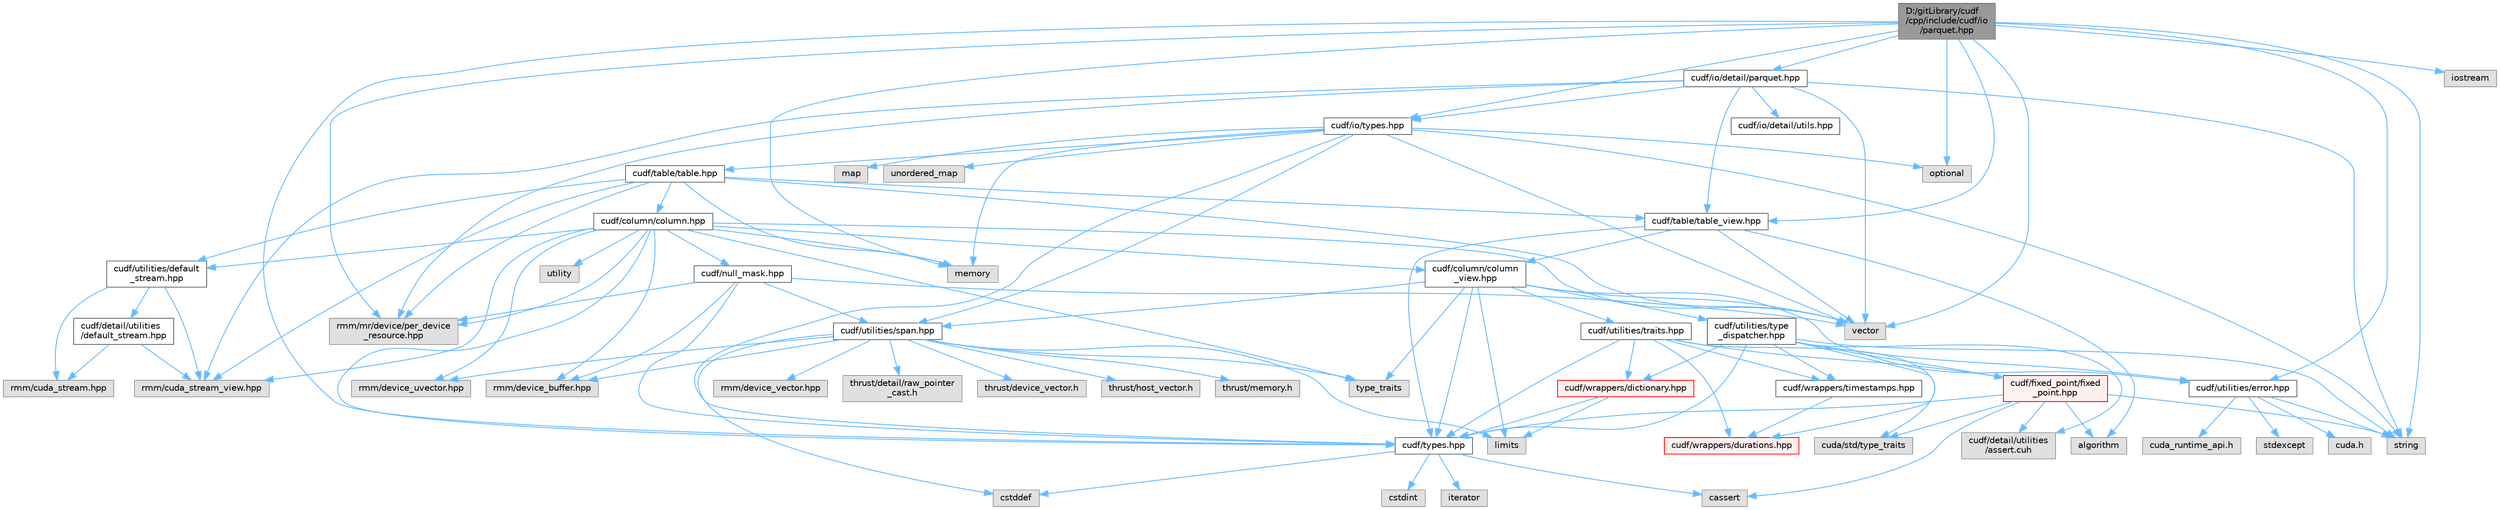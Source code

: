 digraph "D:/gitLibrary/cudf/cpp/include/cudf/io/parquet.hpp"
{
 // LATEX_PDF_SIZE
  bgcolor="transparent";
  edge [fontname=Helvetica,fontsize=10,labelfontname=Helvetica,labelfontsize=10];
  node [fontname=Helvetica,fontsize=10,shape=box,height=0.2,width=0.4];
  Node1 [id="Node000001",label="D:/gitLibrary/cudf\l/cpp/include/cudf/io\l/parquet.hpp",height=0.2,width=0.4,color="gray40", fillcolor="grey60", style="filled", fontcolor="black",tooltip=" "];
  Node1 -> Node2 [id="edge110_Node000001_Node000002",color="steelblue1",style="solid",tooltip=" "];
  Node2 [id="Node000002",label="cudf/io/detail/parquet.hpp",height=0.2,width=0.4,color="grey40", fillcolor="white", style="filled",URL="$detail_2parquet_8hpp.html",tooltip=" "];
  Node2 -> Node3 [id="edge111_Node000002_Node000003",color="steelblue1",style="solid",tooltip=" "];
  Node3 [id="Node000003",label="cudf/io/detail/utils.hpp",height=0.2,width=0.4,color="grey40", fillcolor="white", style="filled",URL="$utils_8hpp.html",tooltip=" "];
  Node2 -> Node4 [id="edge112_Node000002_Node000004",color="steelblue1",style="solid",tooltip=" "];
  Node4 [id="Node000004",label="cudf/io/types.hpp",height=0.2,width=0.4,color="grey40", fillcolor="white", style="filled",URL="$io_2types_8hpp.html",tooltip="cuDF-IO API type definitions"];
  Node4 -> Node5 [id="edge113_Node000004_Node000005",color="steelblue1",style="solid",tooltip=" "];
  Node5 [id="Node000005",label="cudf/table/table.hpp",height=0.2,width=0.4,color="grey40", fillcolor="white", style="filled",URL="$table_8hpp.html",tooltip="Class definition for cudf::table"];
  Node5 -> Node6 [id="edge114_Node000005_Node000006",color="steelblue1",style="solid",tooltip=" "];
  Node6 [id="Node000006",label="cudf/column/column.hpp",height=0.2,width=0.4,color="grey40", fillcolor="white", style="filled",URL="$column_8hpp.html",tooltip="Class definition for cudf::column"];
  Node6 -> Node7 [id="edge115_Node000006_Node000007",color="steelblue1",style="solid",tooltip=" "];
  Node7 [id="Node000007",label="cudf/column/column\l_view.hpp",height=0.2,width=0.4,color="grey40", fillcolor="white", style="filled",URL="$column__view_8hpp.html",tooltip="column view class definitions"];
  Node7 -> Node8 [id="edge116_Node000007_Node000008",color="steelblue1",style="solid",tooltip=" "];
  Node8 [id="Node000008",label="cudf/types.hpp",height=0.2,width=0.4,color="grey40", fillcolor="white", style="filled",URL="$types_8hpp.html",tooltip="Type declarations for libcudf."];
  Node8 -> Node9 [id="edge117_Node000008_Node000009",color="steelblue1",style="solid",tooltip=" "];
  Node9 [id="Node000009",label="cassert",height=0.2,width=0.4,color="grey60", fillcolor="#E0E0E0", style="filled",tooltip=" "];
  Node8 -> Node10 [id="edge118_Node000008_Node000010",color="steelblue1",style="solid",tooltip=" "];
  Node10 [id="Node000010",label="cstddef",height=0.2,width=0.4,color="grey60", fillcolor="#E0E0E0", style="filled",tooltip=" "];
  Node8 -> Node11 [id="edge119_Node000008_Node000011",color="steelblue1",style="solid",tooltip=" "];
  Node11 [id="Node000011",label="cstdint",height=0.2,width=0.4,color="grey60", fillcolor="#E0E0E0", style="filled",tooltip=" "];
  Node8 -> Node12 [id="edge120_Node000008_Node000012",color="steelblue1",style="solid",tooltip=" "];
  Node12 [id="Node000012",label="iterator",height=0.2,width=0.4,color="grey60", fillcolor="#E0E0E0", style="filled",tooltip=" "];
  Node7 -> Node13 [id="edge121_Node000007_Node000013",color="steelblue1",style="solid",tooltip=" "];
  Node13 [id="Node000013",label="cudf/utilities/error.hpp",height=0.2,width=0.4,color="grey40", fillcolor="white", style="filled",URL="$error_8hpp.html",tooltip=" "];
  Node13 -> Node14 [id="edge122_Node000013_Node000014",color="steelblue1",style="solid",tooltip=" "];
  Node14 [id="Node000014",label="cuda.h",height=0.2,width=0.4,color="grey60", fillcolor="#E0E0E0", style="filled",tooltip=" "];
  Node13 -> Node15 [id="edge123_Node000013_Node000015",color="steelblue1",style="solid",tooltip=" "];
  Node15 [id="Node000015",label="cuda_runtime_api.h",height=0.2,width=0.4,color="grey60", fillcolor="#E0E0E0", style="filled",tooltip=" "];
  Node13 -> Node16 [id="edge124_Node000013_Node000016",color="steelblue1",style="solid",tooltip=" "];
  Node16 [id="Node000016",label="stdexcept",height=0.2,width=0.4,color="grey60", fillcolor="#E0E0E0", style="filled",tooltip=" "];
  Node13 -> Node17 [id="edge125_Node000013_Node000017",color="steelblue1",style="solid",tooltip=" "];
  Node17 [id="Node000017",label="string",height=0.2,width=0.4,color="grey60", fillcolor="#E0E0E0", style="filled",tooltip=" "];
  Node7 -> Node18 [id="edge126_Node000007_Node000018",color="steelblue1",style="solid",tooltip=" "];
  Node18 [id="Node000018",label="cudf/utilities/span.hpp",height=0.2,width=0.4,color="grey40", fillcolor="white", style="filled",URL="$span_8hpp.html",tooltip=" "];
  Node18 -> Node19 [id="edge127_Node000018_Node000019",color="steelblue1",style="solid",tooltip=" "];
  Node19 [id="Node000019",label="rmm/device_buffer.hpp",height=0.2,width=0.4,color="grey60", fillcolor="#E0E0E0", style="filled",tooltip=" "];
  Node18 -> Node20 [id="edge128_Node000018_Node000020",color="steelblue1",style="solid",tooltip=" "];
  Node20 [id="Node000020",label="rmm/device_uvector.hpp",height=0.2,width=0.4,color="grey60", fillcolor="#E0E0E0", style="filled",tooltip=" "];
  Node18 -> Node21 [id="edge129_Node000018_Node000021",color="steelblue1",style="solid",tooltip=" "];
  Node21 [id="Node000021",label="rmm/device_vector.hpp",height=0.2,width=0.4,color="grey60", fillcolor="#E0E0E0", style="filled",tooltip=" "];
  Node18 -> Node22 [id="edge130_Node000018_Node000022",color="steelblue1",style="solid",tooltip=" "];
  Node22 [id="Node000022",label="thrust/detail/raw_pointer\l_cast.h",height=0.2,width=0.4,color="grey60", fillcolor="#E0E0E0", style="filled",tooltip=" "];
  Node18 -> Node23 [id="edge131_Node000018_Node000023",color="steelblue1",style="solid",tooltip=" "];
  Node23 [id="Node000023",label="thrust/device_vector.h",height=0.2,width=0.4,color="grey60", fillcolor="#E0E0E0", style="filled",tooltip=" "];
  Node18 -> Node24 [id="edge132_Node000018_Node000024",color="steelblue1",style="solid",tooltip=" "];
  Node24 [id="Node000024",label="thrust/host_vector.h",height=0.2,width=0.4,color="grey60", fillcolor="#E0E0E0", style="filled",tooltip=" "];
  Node18 -> Node25 [id="edge133_Node000018_Node000025",color="steelblue1",style="solid",tooltip=" "];
  Node25 [id="Node000025",label="thrust/memory.h",height=0.2,width=0.4,color="grey60", fillcolor="#E0E0E0", style="filled",tooltip=" "];
  Node18 -> Node10 [id="edge134_Node000018_Node000010",color="steelblue1",style="solid",tooltip=" "];
  Node18 -> Node26 [id="edge135_Node000018_Node000026",color="steelblue1",style="solid",tooltip=" "];
  Node26 [id="Node000026",label="limits",height=0.2,width=0.4,color="grey60", fillcolor="#E0E0E0", style="filled",tooltip=" "];
  Node18 -> Node27 [id="edge136_Node000018_Node000027",color="steelblue1",style="solid",tooltip=" "];
  Node27 [id="Node000027",label="type_traits",height=0.2,width=0.4,color="grey60", fillcolor="#E0E0E0", style="filled",tooltip=" "];
  Node7 -> Node28 [id="edge137_Node000007_Node000028",color="steelblue1",style="solid",tooltip=" "];
  Node28 [id="Node000028",label="cudf/utilities/traits.hpp",height=0.2,width=0.4,color="grey40", fillcolor="white", style="filled",URL="$traits_8hpp.html",tooltip=" "];
  Node28 -> Node29 [id="edge138_Node000028_Node000029",color="steelblue1",style="solid",tooltip=" "];
  Node29 [id="Node000029",label="cudf/fixed_point/fixed\l_point.hpp",height=0.2,width=0.4,color="red", fillcolor="#FFF0F0", style="filled",URL="$fixed__point_8hpp.html",tooltip="Class definition for fixed point data type"];
  Node29 -> Node30 [id="edge139_Node000029_Node000030",color="steelblue1",style="solid",tooltip=" "];
  Node30 [id="Node000030",label="cudf/detail/utilities\l/assert.cuh",height=0.2,width=0.4,color="grey60", fillcolor="#E0E0E0", style="filled",tooltip=" "];
  Node29 -> Node8 [id="edge140_Node000029_Node000008",color="steelblue1",style="solid",tooltip=" "];
  Node29 -> Node34 [id="edge141_Node000029_Node000034",color="steelblue1",style="solid",tooltip=" "];
  Node34 [id="Node000034",label="cuda/std/type_traits",height=0.2,width=0.4,color="grey60", fillcolor="#E0E0E0", style="filled",tooltip=" "];
  Node29 -> Node35 [id="edge142_Node000029_Node000035",color="steelblue1",style="solid",tooltip=" "];
  Node35 [id="Node000035",label="algorithm",height=0.2,width=0.4,color="grey60", fillcolor="#E0E0E0", style="filled",tooltip=" "];
  Node29 -> Node9 [id="edge143_Node000029_Node000009",color="steelblue1",style="solid",tooltip=" "];
  Node29 -> Node17 [id="edge144_Node000029_Node000017",color="steelblue1",style="solid",tooltip=" "];
  Node28 -> Node8 [id="edge145_Node000028_Node000008",color="steelblue1",style="solid",tooltip=" "];
  Node28 -> Node37 [id="edge146_Node000028_Node000037",color="steelblue1",style="solid",tooltip=" "];
  Node37 [id="Node000037",label="cudf/wrappers/dictionary.hpp",height=0.2,width=0.4,color="red", fillcolor="#FFF0F0", style="filled",URL="$dictionary_8hpp.html",tooltip="Concrete type definition for dictionary columns."];
  Node37 -> Node8 [id="edge147_Node000037_Node000008",color="steelblue1",style="solid",tooltip=" "];
  Node37 -> Node26 [id="edge148_Node000037_Node000026",color="steelblue1",style="solid",tooltip=" "];
  Node28 -> Node39 [id="edge149_Node000028_Node000039",color="steelblue1",style="solid",tooltip=" "];
  Node39 [id="Node000039",label="cudf/wrappers/durations.hpp",height=0.2,width=0.4,color="red", fillcolor="#FFF0F0", style="filled",URL="$durations_8hpp.html",tooltip="Concrete type definitions for int32_t and int64_t durations in varying resolutions."];
  Node28 -> Node41 [id="edge150_Node000028_Node000041",color="steelblue1",style="solid",tooltip=" "];
  Node41 [id="Node000041",label="cudf/wrappers/timestamps.hpp",height=0.2,width=0.4,color="grey40", fillcolor="white", style="filled",URL="$timestamps_8hpp.html",tooltip="Concrete type definitions for int32_t and int64_t timestamps in varying resolutions as durations sinc..."];
  Node41 -> Node39 [id="edge151_Node000041_Node000039",color="steelblue1",style="solid",tooltip=" "];
  Node28 -> Node34 [id="edge152_Node000028_Node000034",color="steelblue1",style="solid",tooltip=" "];
  Node7 -> Node42 [id="edge153_Node000007_Node000042",color="steelblue1",style="solid",tooltip=" "];
  Node42 [id="Node000042",label="cudf/utilities/type\l_dispatcher.hpp",height=0.2,width=0.4,color="grey40", fillcolor="white", style="filled",URL="$type__dispatcher_8hpp.html",tooltip="Defines the mapping between cudf::type_id runtime type information and concrete C++ types."];
  Node42 -> Node30 [id="edge154_Node000042_Node000030",color="steelblue1",style="solid",tooltip=" "];
  Node42 -> Node29 [id="edge155_Node000042_Node000029",color="steelblue1",style="solid",tooltip=" "];
  Node42 -> Node8 [id="edge156_Node000042_Node000008",color="steelblue1",style="solid",tooltip=" "];
  Node42 -> Node13 [id="edge157_Node000042_Node000013",color="steelblue1",style="solid",tooltip=" "];
  Node42 -> Node37 [id="edge158_Node000042_Node000037",color="steelblue1",style="solid",tooltip=" "];
  Node42 -> Node39 [id="edge159_Node000042_Node000039",color="steelblue1",style="solid",tooltip=" "];
  Node42 -> Node41 [id="edge160_Node000042_Node000041",color="steelblue1",style="solid",tooltip=" "];
  Node42 -> Node17 [id="edge161_Node000042_Node000017",color="steelblue1",style="solid",tooltip=" "];
  Node7 -> Node26 [id="edge162_Node000007_Node000026",color="steelblue1",style="solid",tooltip=" "];
  Node7 -> Node27 [id="edge163_Node000007_Node000027",color="steelblue1",style="solid",tooltip=" "];
  Node7 -> Node43 [id="edge164_Node000007_Node000043",color="steelblue1",style="solid",tooltip=" "];
  Node43 [id="Node000043",label="vector",height=0.2,width=0.4,color="grey60", fillcolor="#E0E0E0", style="filled",tooltip=" "];
  Node6 -> Node44 [id="edge165_Node000006_Node000044",color="steelblue1",style="solid",tooltip=" "];
  Node44 [id="Node000044",label="cudf/null_mask.hpp",height=0.2,width=0.4,color="grey40", fillcolor="white", style="filled",URL="$null__mask_8hpp.html",tooltip="APIs for managing validity bitmasks"];
  Node44 -> Node8 [id="edge166_Node000044_Node000008",color="steelblue1",style="solid",tooltip=" "];
  Node44 -> Node18 [id="edge167_Node000044_Node000018",color="steelblue1",style="solid",tooltip=" "];
  Node44 -> Node19 [id="edge168_Node000044_Node000019",color="steelblue1",style="solid",tooltip=" "];
  Node44 -> Node45 [id="edge169_Node000044_Node000045",color="steelblue1",style="solid",tooltip=" "];
  Node45 [id="Node000045",label="rmm/mr/device/per_device\l_resource.hpp",height=0.2,width=0.4,color="grey60", fillcolor="#E0E0E0", style="filled",tooltip=" "];
  Node44 -> Node43 [id="edge170_Node000044_Node000043",color="steelblue1",style="solid",tooltip=" "];
  Node6 -> Node8 [id="edge171_Node000006_Node000008",color="steelblue1",style="solid",tooltip=" "];
  Node6 -> Node46 [id="edge172_Node000006_Node000046",color="steelblue1",style="solid",tooltip=" "];
  Node46 [id="Node000046",label="cudf/utilities/default\l_stream.hpp",height=0.2,width=0.4,color="grey40", fillcolor="white", style="filled",URL="$utilities_2default__stream_8hpp.html",tooltip=" "];
  Node46 -> Node47 [id="edge173_Node000046_Node000047",color="steelblue1",style="solid",tooltip=" "];
  Node47 [id="Node000047",label="cudf/detail/utilities\l/default_stream.hpp",height=0.2,width=0.4,color="grey40", fillcolor="white", style="filled",URL="$detail_2utilities_2default__stream_8hpp.html",tooltip=" "];
  Node47 -> Node48 [id="edge174_Node000047_Node000048",color="steelblue1",style="solid",tooltip=" "];
  Node48 [id="Node000048",label="rmm/cuda_stream.hpp",height=0.2,width=0.4,color="grey60", fillcolor="#E0E0E0", style="filled",tooltip=" "];
  Node47 -> Node49 [id="edge175_Node000047_Node000049",color="steelblue1",style="solid",tooltip=" "];
  Node49 [id="Node000049",label="rmm/cuda_stream_view.hpp",height=0.2,width=0.4,color="grey60", fillcolor="#E0E0E0", style="filled",tooltip=" "];
  Node46 -> Node48 [id="edge176_Node000046_Node000048",color="steelblue1",style="solid",tooltip=" "];
  Node46 -> Node49 [id="edge177_Node000046_Node000049",color="steelblue1",style="solid",tooltip=" "];
  Node6 -> Node49 [id="edge178_Node000006_Node000049",color="steelblue1",style="solid",tooltip=" "];
  Node6 -> Node19 [id="edge179_Node000006_Node000019",color="steelblue1",style="solid",tooltip=" "];
  Node6 -> Node20 [id="edge180_Node000006_Node000020",color="steelblue1",style="solid",tooltip=" "];
  Node6 -> Node45 [id="edge181_Node000006_Node000045",color="steelblue1",style="solid",tooltip=" "];
  Node6 -> Node50 [id="edge182_Node000006_Node000050",color="steelblue1",style="solid",tooltip=" "];
  Node50 [id="Node000050",label="memory",height=0.2,width=0.4,color="grey60", fillcolor="#E0E0E0", style="filled",tooltip=" "];
  Node6 -> Node27 [id="edge183_Node000006_Node000027",color="steelblue1",style="solid",tooltip=" "];
  Node6 -> Node51 [id="edge184_Node000006_Node000051",color="steelblue1",style="solid",tooltip=" "];
  Node51 [id="Node000051",label="utility",height=0.2,width=0.4,color="grey60", fillcolor="#E0E0E0", style="filled",tooltip=" "];
  Node6 -> Node43 [id="edge185_Node000006_Node000043",color="steelblue1",style="solid",tooltip=" "];
  Node5 -> Node52 [id="edge186_Node000005_Node000052",color="steelblue1",style="solid",tooltip=" "];
  Node52 [id="Node000052",label="cudf/table/table_view.hpp",height=0.2,width=0.4,color="grey40", fillcolor="white", style="filled",URL="$table__view_8hpp.html",tooltip="Class definitions for (mutable)_table_view"];
  Node52 -> Node7 [id="edge187_Node000052_Node000007",color="steelblue1",style="solid",tooltip=" "];
  Node52 -> Node8 [id="edge188_Node000052_Node000008",color="steelblue1",style="solid",tooltip=" "];
  Node52 -> Node35 [id="edge189_Node000052_Node000035",color="steelblue1",style="solid",tooltip=" "];
  Node52 -> Node43 [id="edge190_Node000052_Node000043",color="steelblue1",style="solid",tooltip=" "];
  Node5 -> Node46 [id="edge191_Node000005_Node000046",color="steelblue1",style="solid",tooltip=" "];
  Node5 -> Node49 [id="edge192_Node000005_Node000049",color="steelblue1",style="solid",tooltip=" "];
  Node5 -> Node45 [id="edge193_Node000005_Node000045",color="steelblue1",style="solid",tooltip=" "];
  Node5 -> Node50 [id="edge194_Node000005_Node000050",color="steelblue1",style="solid",tooltip=" "];
  Node5 -> Node43 [id="edge195_Node000005_Node000043",color="steelblue1",style="solid",tooltip=" "];
  Node4 -> Node8 [id="edge196_Node000004_Node000008",color="steelblue1",style="solid",tooltip=" "];
  Node4 -> Node18 [id="edge197_Node000004_Node000018",color="steelblue1",style="solid",tooltip=" "];
  Node4 -> Node53 [id="edge198_Node000004_Node000053",color="steelblue1",style="solid",tooltip=" "];
  Node53 [id="Node000053",label="map",height=0.2,width=0.4,color="grey60", fillcolor="#E0E0E0", style="filled",tooltip=" "];
  Node4 -> Node50 [id="edge199_Node000004_Node000050",color="steelblue1",style="solid",tooltip=" "];
  Node4 -> Node54 [id="edge200_Node000004_Node000054",color="steelblue1",style="solid",tooltip=" "];
  Node54 [id="Node000054",label="optional",height=0.2,width=0.4,color="grey60", fillcolor="#E0E0E0", style="filled",tooltip=" "];
  Node4 -> Node17 [id="edge201_Node000004_Node000017",color="steelblue1",style="solid",tooltip=" "];
  Node4 -> Node55 [id="edge202_Node000004_Node000055",color="steelblue1",style="solid",tooltip=" "];
  Node55 [id="Node000055",label="unordered_map",height=0.2,width=0.4,color="grey60", fillcolor="#E0E0E0", style="filled",tooltip=" "];
  Node4 -> Node43 [id="edge203_Node000004_Node000043",color="steelblue1",style="solid",tooltip=" "];
  Node2 -> Node52 [id="edge204_Node000002_Node000052",color="steelblue1",style="solid",tooltip=" "];
  Node2 -> Node49 [id="edge205_Node000002_Node000049",color="steelblue1",style="solid",tooltip=" "];
  Node2 -> Node45 [id="edge206_Node000002_Node000045",color="steelblue1",style="solid",tooltip=" "];
  Node2 -> Node17 [id="edge207_Node000002_Node000017",color="steelblue1",style="solid",tooltip=" "];
  Node2 -> Node43 [id="edge208_Node000002_Node000043",color="steelblue1",style="solid",tooltip=" "];
  Node1 -> Node4 [id="edge209_Node000001_Node000004",color="steelblue1",style="solid",tooltip=" "];
  Node1 -> Node52 [id="edge210_Node000001_Node000052",color="steelblue1",style="solid",tooltip=" "];
  Node1 -> Node8 [id="edge211_Node000001_Node000008",color="steelblue1",style="solid",tooltip=" "];
  Node1 -> Node13 [id="edge212_Node000001_Node000013",color="steelblue1",style="solid",tooltip=" "];
  Node1 -> Node45 [id="edge213_Node000001_Node000045",color="steelblue1",style="solid",tooltip=" "];
  Node1 -> Node56 [id="edge214_Node000001_Node000056",color="steelblue1",style="solid",tooltip=" "];
  Node56 [id="Node000056",label="iostream",height=0.2,width=0.4,color="grey60", fillcolor="#E0E0E0", style="filled",tooltip=" "];
  Node1 -> Node50 [id="edge215_Node000001_Node000050",color="steelblue1",style="solid",tooltip=" "];
  Node1 -> Node54 [id="edge216_Node000001_Node000054",color="steelblue1",style="solid",tooltip=" "];
  Node1 -> Node17 [id="edge217_Node000001_Node000017",color="steelblue1",style="solid",tooltip=" "];
  Node1 -> Node43 [id="edge218_Node000001_Node000043",color="steelblue1",style="solid",tooltip=" "];
}
